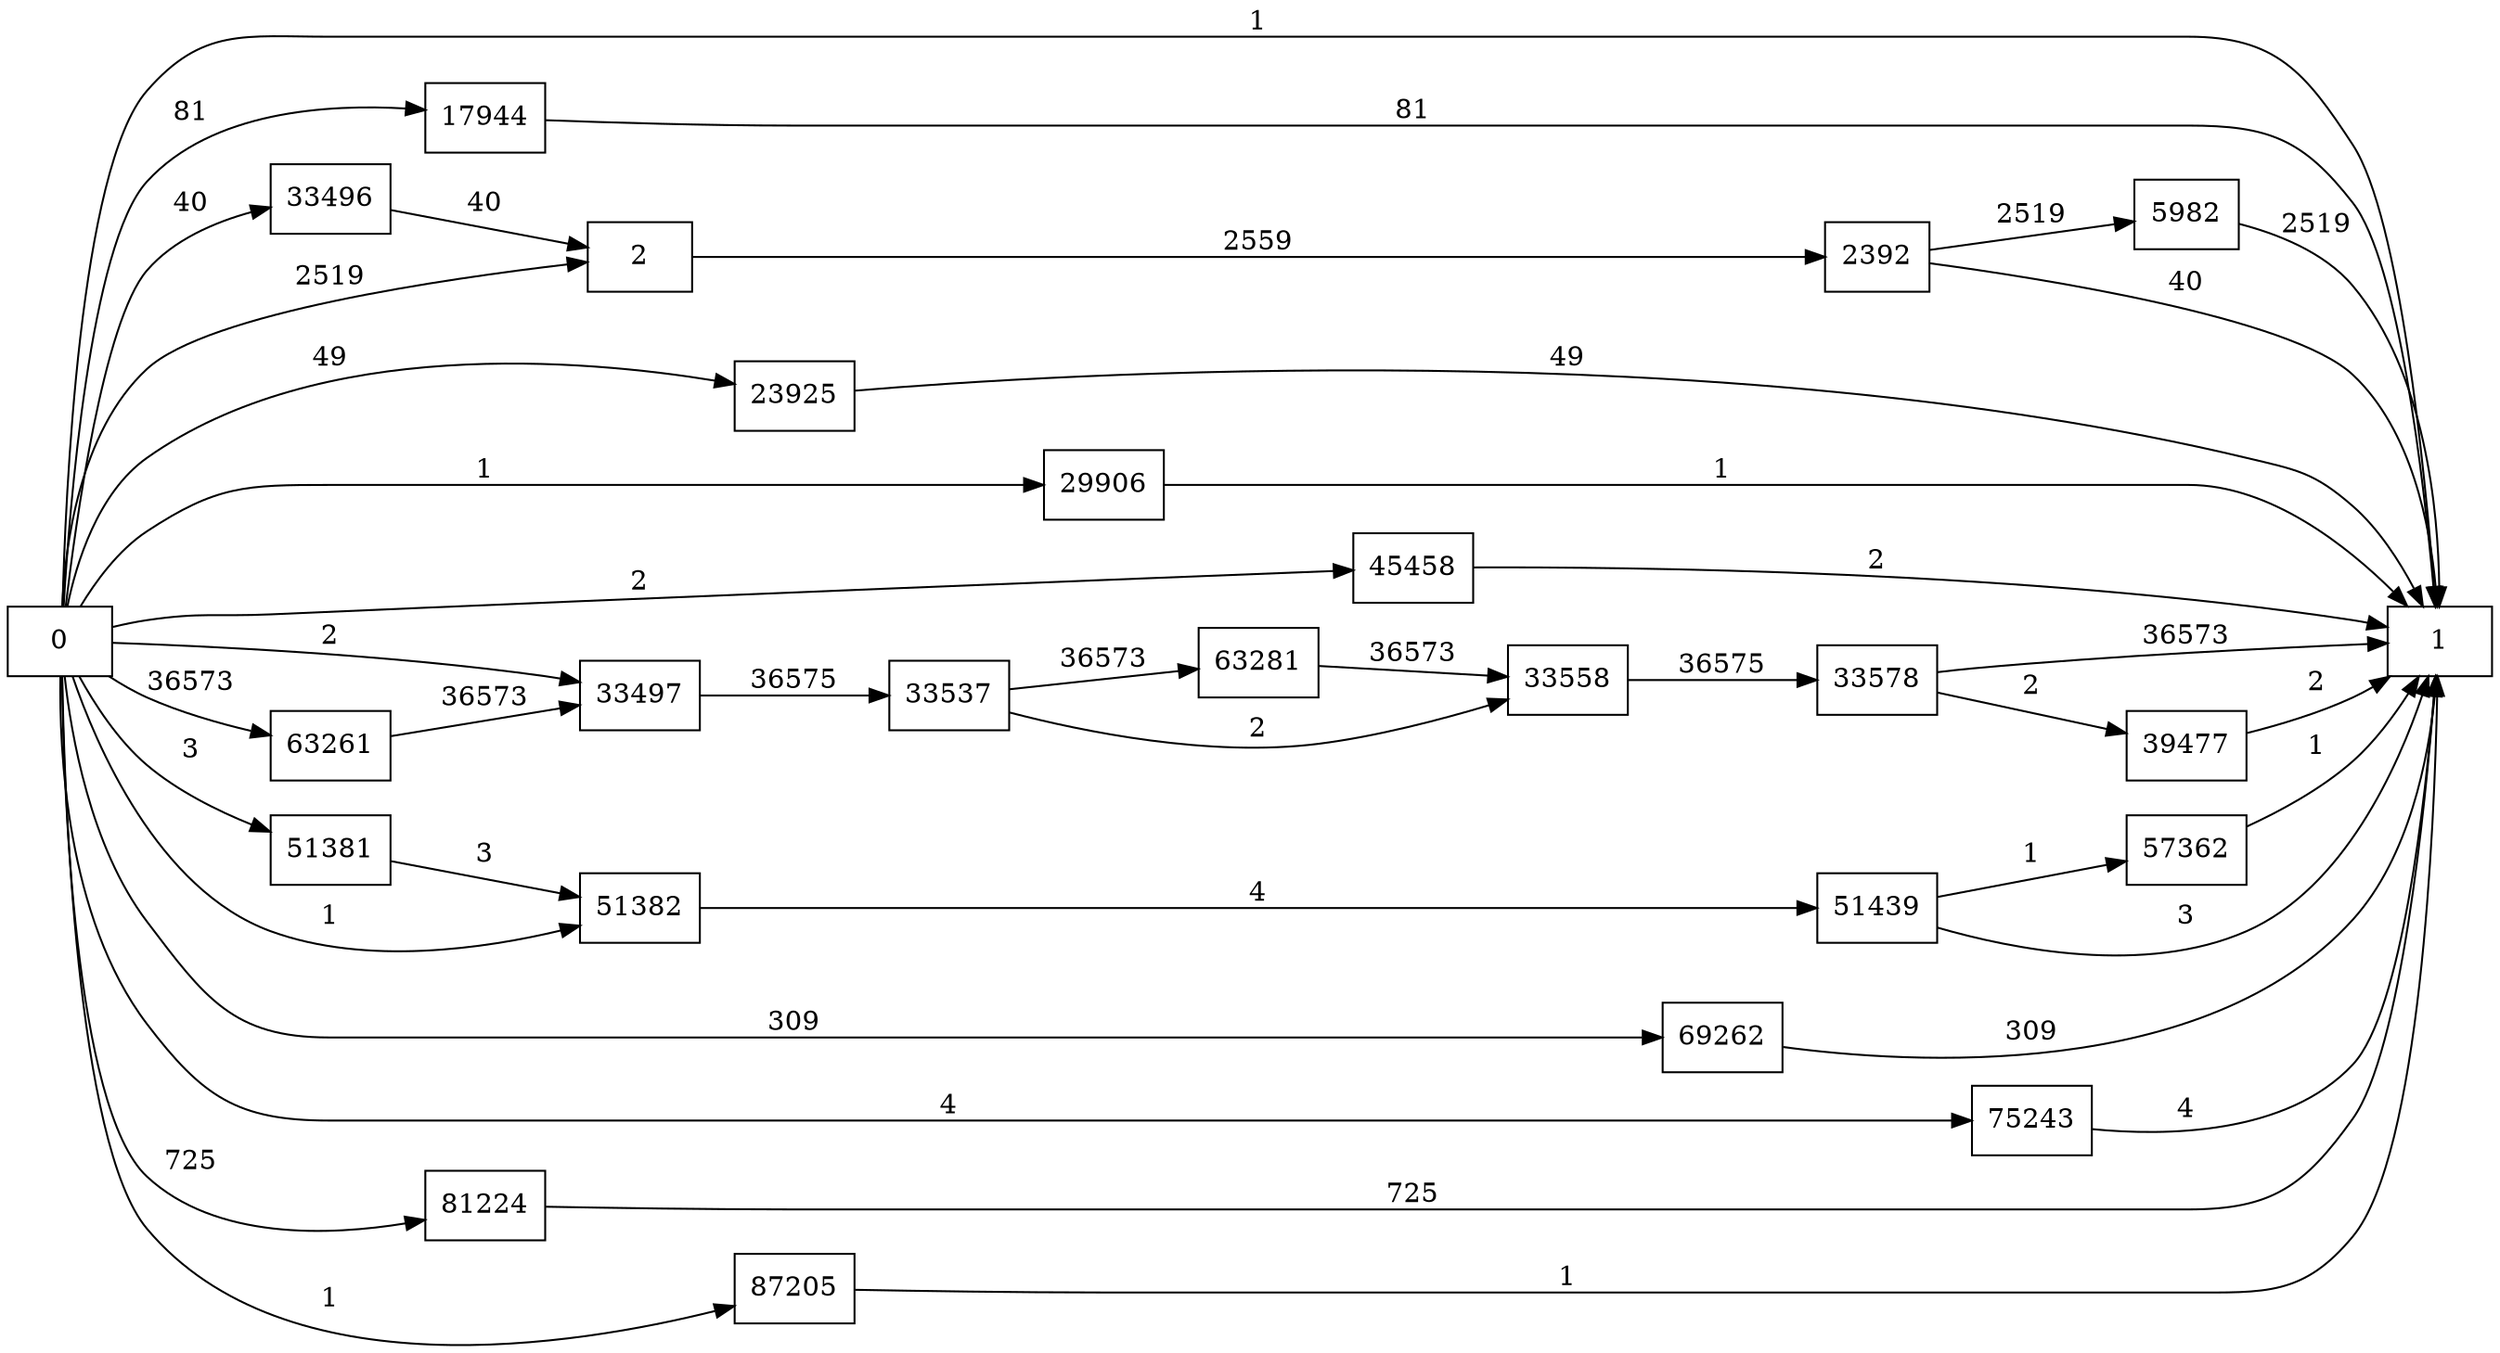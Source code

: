 digraph {
	graph [rankdir=LR]
	node [shape=rectangle]
	2 -> 2392 [label=2559]
	2392 -> 1 [label=40]
	2392 -> 5982 [label=2519]
	5982 -> 1 [label=2519]
	17944 -> 1 [label=81]
	23925 -> 1 [label=49]
	29906 -> 1 [label=1]
	33496 -> 2 [label=40]
	33497 -> 33537 [label=36575]
	33537 -> 33558 [label=2]
	33537 -> 63281 [label=36573]
	33558 -> 33578 [label=36575]
	33578 -> 1 [label=36573]
	33578 -> 39477 [label=2]
	39477 -> 1 [label=2]
	45458 -> 1 [label=2]
	51381 -> 51382 [label=3]
	51382 -> 51439 [label=4]
	51439 -> 1 [label=3]
	51439 -> 57362 [label=1]
	57362 -> 1 [label=1]
	63261 -> 33497 [label=36573]
	63281 -> 33558 [label=36573]
	69262 -> 1 [label=309]
	75243 -> 1 [label=4]
	81224 -> 1 [label=725]
	87205 -> 1 [label=1]
	0 -> 2 [label=2519]
	0 -> 33497 [label=2]
	0 -> 51382 [label=1]
	0 -> 1 [label=1]
	0 -> 17944 [label=81]
	0 -> 23925 [label=49]
	0 -> 29906 [label=1]
	0 -> 33496 [label=40]
	0 -> 45458 [label=2]
	0 -> 51381 [label=3]
	0 -> 63261 [label=36573]
	0 -> 69262 [label=309]
	0 -> 75243 [label=4]
	0 -> 81224 [label=725]
	0 -> 87205 [label=1]
}
